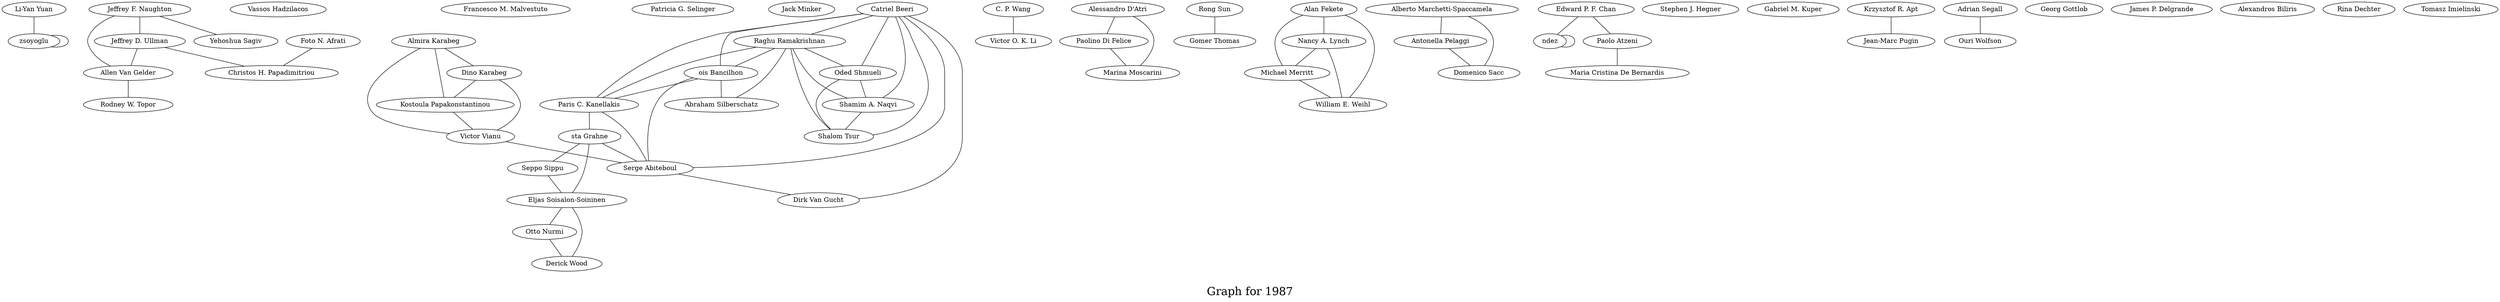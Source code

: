 /*****
Graph for 1987
*****/

graph G {
  graph [splines=true overlap=false]
  node  [shape=ellipse, width=0.3, height=0.3]
  0 [label="Li-Yan Yuan"];
  1 [label="zsoyoglu"];
  2 [label="Jeffrey F. Naughton"];
  3 [label="Vassos Hadzilacos"];
  4 [label="Francesco M. Malvestuto"];
  5 [label="Patricia G. Selinger"];
  6 [label="Jack Minker"];
  7 [label="Catriel Beeri"];
  8 [label="Raghu Ramakrishnan"];
  9 [label="C. P. Wang"];
  10 [label="Victor O. K. Li"];
  11 [label="Almira Karabeg"];
  12 [label="Dino Karabeg"];
  13 [label="Kostoula Papakonstantinou"];
  14 [label="Victor Vianu"];
  15 [label="Alessandro D'Atri"];
  16 [label="Paolino Di Felice"];
  17 [label="Marina Moscarini"];
  18 [label="Rong Sun"];
  19 [label="Gomer Thomas"];
  20 [label="Alan Fekete"];
  21 [label="Nancy A. Lynch"];
  22 [label="Michael Merritt"];
  23 [label="William E. Weihl"];
  24 [label="Alberto Marchetti-Spaccamela"];
  25 [label="Antonella Pelaggi"];
  26 [label="Domenico Sacc"];
  27 [label="Edward P. F. Chan"];
  28 [label="ndez"];
  29 [label="Stephen J. Hegner"];
  30 [label="ois Bancilhon"];
  31 [label="Abraham Silberschatz"];
  32 [label="Jeffrey D. Ullman"];
  33 [label="Gabriel M. Kuper"];
  34 [label="Paris C. Kanellakis"];
  35 [label="Krzysztof R. Apt"];
  36 [label="Jean-Marc Pugin"];
  37 [label="Foto N. Afrati"];
  38 [label="Christos H. Papadimitriou"];
  39 [label="Allen Van Gelder"];
  40 [label="Rodney W. Topor"];
  41 [label="Adrian Segall"];
  42 [label="Ouri Wolfson"];
  43 [label="Georg Gottlob"];
  44 [label="sta Grahne"];
  45 [label="Seppo Sippu"];
  46 [label="Eljas Soisalon-Soininen"];
  47 [label="Yehoshua Sagiv"];
  48 [label="James P. Delgrande"];
  49 [label="Otto Nurmi"];
  50 [label="Derick Wood"];
  51 [label="Alexandros Biliris"];
  52 [label="Serge Abiteboul"];
  53 [label="Rina Dechter"];
  54 [label="Dirk Van Gucht"];
  55 [label="Oded Shmueli"];
  56 [label="Tomasz Imielinski"];
  57 [label="Paolo Atzeni"];
  58 [label="Maria Cristina De Bernardis"];
  59 [label="Shamim A. Naqvi"];
  60 [label="Shalom Tsur"];
  0 -- 1;
  1 -- 1;
  2 -- 32;
  2 -- 39;
  2 -- 47;
  7 -- 8;
  7 -- 30;
  7 -- 34;
  7 -- 52;
  7 -- 54;
  7 -- 55;
  7 -- 59;
  7 -- 60;
  8 -- 30;
  8 -- 31;
  8 -- 34;
  8 -- 55;
  8 -- 59;
  8 -- 60;
  9 -- 10;
  11 -- 12;
  11 -- 13;
  11 -- 14;
  12 -- 13;
  12 -- 14;
  13 -- 14;
  14 -- 52;
  15 -- 16;
  15 -- 17;
  16 -- 17;
  18 -- 19;
  20 -- 21;
  20 -- 22;
  20 -- 23;
  21 -- 22;
  21 -- 23;
  22 -- 23;
  24 -- 25;
  24 -- 26;
  25 -- 26;
  27 -- 28;
  27 -- 57;
  28 -- 28;
  30 -- 31;
  30 -- 34;
  30 -- 52;
  32 -- 38;
  32 -- 39;
  34 -- 44;
  34 -- 52;
  35 -- 36;
  37 -- 38;
  39 -- 40;
  41 -- 42;
  44 -- 45;
  44 -- 46;
  44 -- 52;
  45 -- 46;
  46 -- 49;
  46 -- 50;
  49 -- 50;
  52 -- 54;
  55 -- 59;
  55 -- 60;
  57 -- 58;
  59 -- 60;
  label = "\nGraph for 1987\n";  fontsize=24;
}
